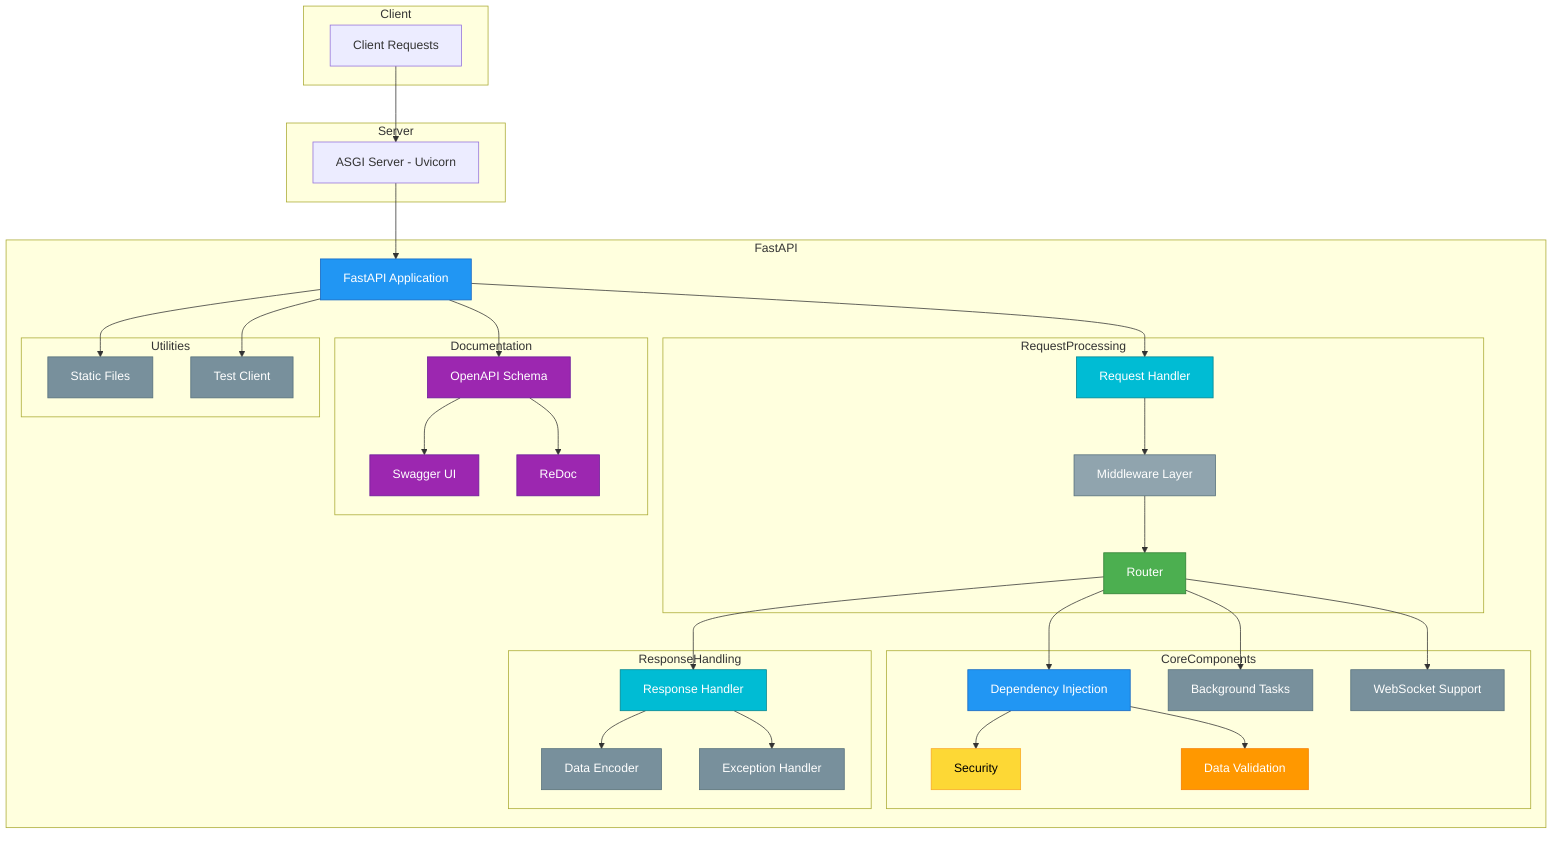 graph TB
    subgraph Client
        CR[Client Requests]
    end

    subgraph Server
        ASGI[ASGI Server - Uvicorn]
    end

    subgraph FastAPI
        APP["FastAPI Application"]:::core
        click APP "https://github.com/fastapi/fastapi/blob/master/fastapi/applications.py"

        subgraph RequestProcessing
            RH["Request Handler"]:::handler
            click RH "https://github.com/fastapi/fastapi/blob/master/fastapi/requests.py"
            
            MW["Middleware Layer"]:::middleware
            click MW "https://github.com/fastapi/fastapi/tree/master/fastapi/middleware/"
            
            RT["Router"]:::routing
            click RT "https://github.com/fastapi/fastapi/blob/master/fastapi/routing.py"
        end

        subgraph CoreComponents
            DI["Dependency Injection"]:::core
            click DI "https://github.com/fastapi/fastapi/tree/master/fastapi/dependencies/"
            
            SEC["Security"]:::security
            click SEC "https://github.com/fastapi/fastapi/tree/master/fastapi/security/"
            
            VAL["Data Validation"]:::validation
            
            BT["Background Tasks"]:::utility
            click BT "https://github.com/fastapi/fastapi/blob/master/fastapi/background.py"
            
            WS["WebSocket Support"]:::utility
            click WS "https://github.com/fastapi/fastapi/blob/master/fastapi/websockets.py"
        end

        subgraph Documentation
            OAS["OpenAPI Schema"]:::docs
            click OAS "https://github.com/fastapi/fastapi/tree/master/fastapi/openapi/"
            
            SW["Swagger UI"]:::docs
            RD["ReDoc"]:::docs
        end

        subgraph ResponseHandling
            RESP["Response Handler"]:::handler
            click RESP "https://github.com/fastapi/fastapi/blob/master/fastapi/responses.py"
            
            ENC["Data Encoder"]:::utility
            click ENC "https://github.com/fastapi/fastapi/blob/master/fastapi/encoders.py"
            
            EH["Exception Handler"]:::utility
            click EH "https://github.com/fastapi/fastapi/blob/master/fastapi/exception_handlers.py"
        end

        subgraph Utilities
            SF["Static Files"]:::utility
            click SF "https://github.com/fastapi/fastapi/blob/master/fastapi/staticfiles.py"
            
            TEST["Test Client"]:::utility
            click TEST "https://github.com/fastapi/fastapi/blob/master/fastapi/testclient.py"
        end
    end

    %% Connections
    CR --> ASGI
    ASGI --> APP
    APP --> RH
    RH --> MW
    MW --> RT
    RT --> DI
    DI --> SEC
    DI --> VAL
    RT --> BT
    RT --> WS
    APP --> OAS
    OAS --> SW
    OAS --> RD
    RT --> RESP
    RESP --> ENC
    RESP --> EH
    APP --> SF
    APP --> TEST

    %% Styles
    classDef core fill:#2196F3,stroke:#1565C0,color:white
    classDef middleware fill:#90A4AE,stroke:#546E7A,color:white
    classDef routing fill:#4CAF50,stroke:#2E7D32,color:white
    classDef security fill:#FDD835,stroke:#F9A825,color:black
    classDef validation fill:#FF9800,stroke:#F57C00,color:white
    classDef docs fill:#9C27B0,stroke:#6A1B9A,color:white
    classDef handler fill:#00BCD4,stroke:#00838F,color:white
    classDef utility fill:#78909C,stroke:#546E7A,color:white